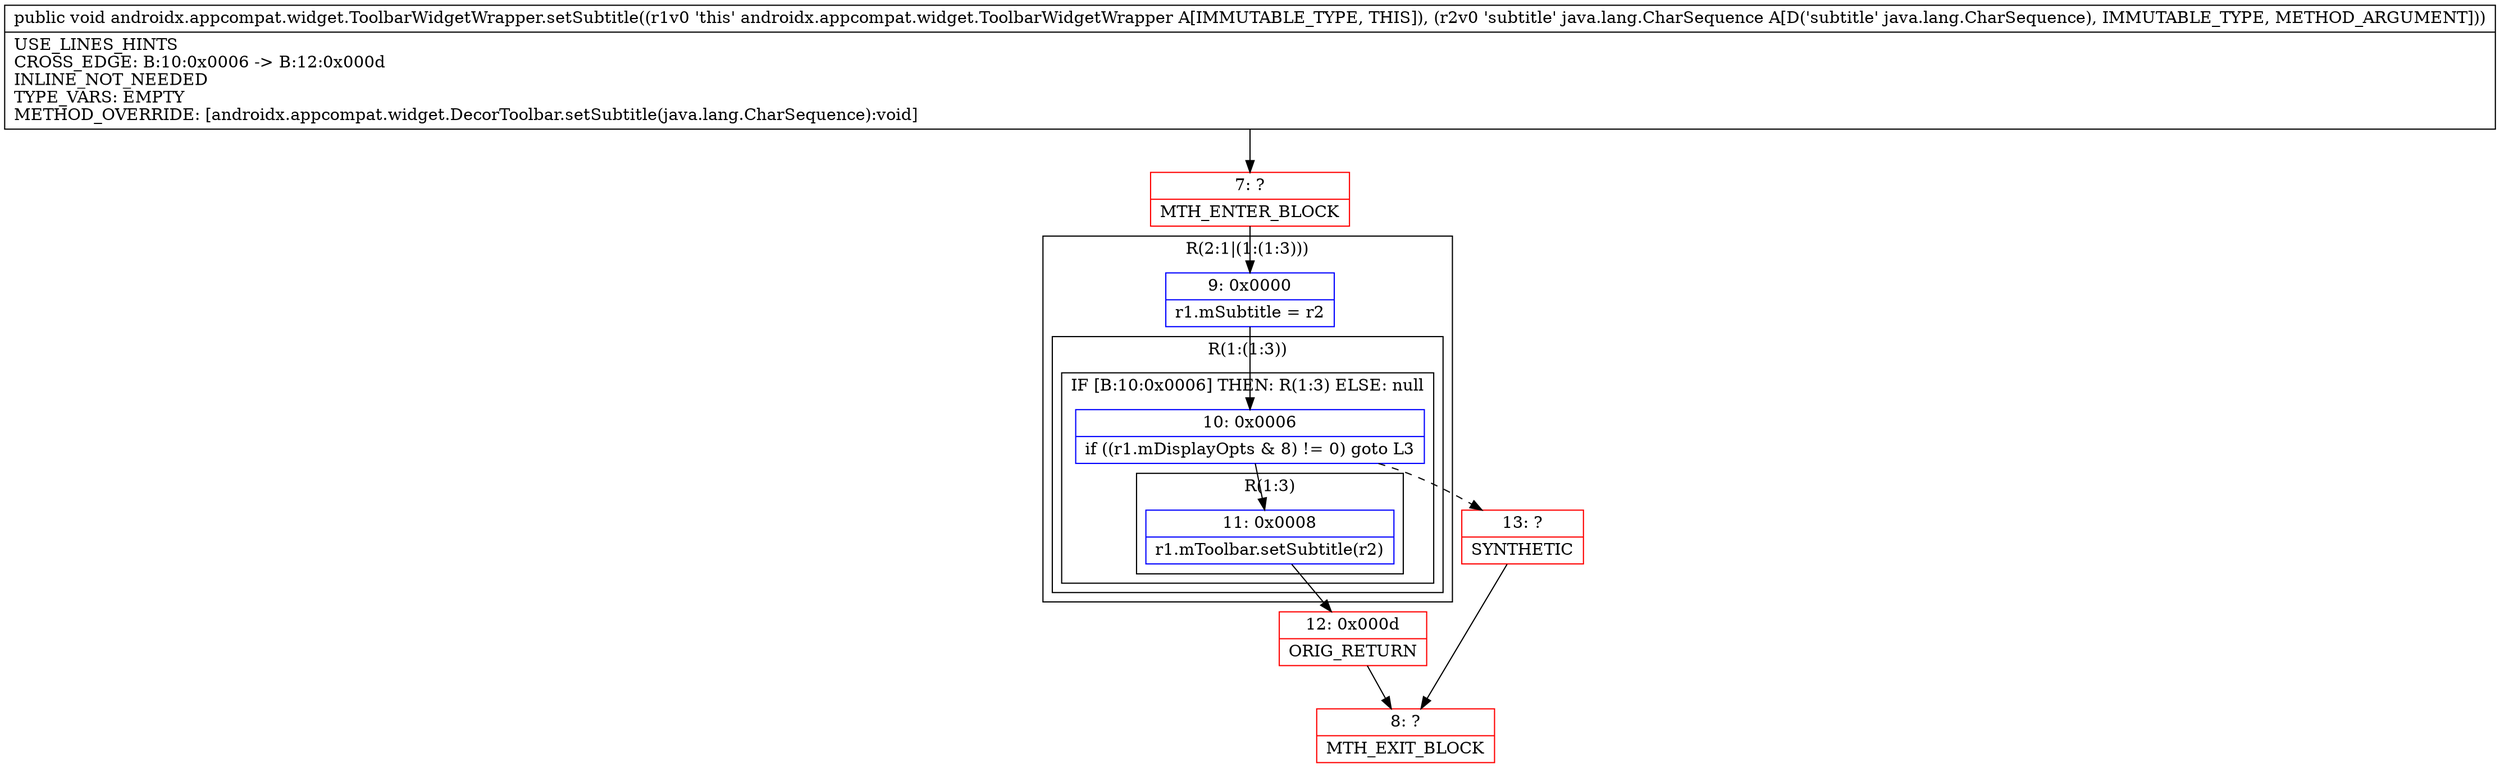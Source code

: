 digraph "CFG forandroidx.appcompat.widget.ToolbarWidgetWrapper.setSubtitle(Ljava\/lang\/CharSequence;)V" {
subgraph cluster_Region_1958849665 {
label = "R(2:1|(1:(1:3)))";
node [shape=record,color=blue];
Node_9 [shape=record,label="{9\:\ 0x0000|r1.mSubtitle = r2\l}"];
subgraph cluster_Region_1575922112 {
label = "R(1:(1:3))";
node [shape=record,color=blue];
subgraph cluster_IfRegion_15215611 {
label = "IF [B:10:0x0006] THEN: R(1:3) ELSE: null";
node [shape=record,color=blue];
Node_10 [shape=record,label="{10\:\ 0x0006|if ((r1.mDisplayOpts & 8) != 0) goto L3\l}"];
subgraph cluster_Region_1604927267 {
label = "R(1:3)";
node [shape=record,color=blue];
Node_11 [shape=record,label="{11\:\ 0x0008|r1.mToolbar.setSubtitle(r2)\l}"];
}
}
}
}
Node_7 [shape=record,color=red,label="{7\:\ ?|MTH_ENTER_BLOCK\l}"];
Node_12 [shape=record,color=red,label="{12\:\ 0x000d|ORIG_RETURN\l}"];
Node_8 [shape=record,color=red,label="{8\:\ ?|MTH_EXIT_BLOCK\l}"];
Node_13 [shape=record,color=red,label="{13\:\ ?|SYNTHETIC\l}"];
MethodNode[shape=record,label="{public void androidx.appcompat.widget.ToolbarWidgetWrapper.setSubtitle((r1v0 'this' androidx.appcompat.widget.ToolbarWidgetWrapper A[IMMUTABLE_TYPE, THIS]), (r2v0 'subtitle' java.lang.CharSequence A[D('subtitle' java.lang.CharSequence), IMMUTABLE_TYPE, METHOD_ARGUMENT]))  | USE_LINES_HINTS\lCROSS_EDGE: B:10:0x0006 \-\> B:12:0x000d\lINLINE_NOT_NEEDED\lTYPE_VARS: EMPTY\lMETHOD_OVERRIDE: [androidx.appcompat.widget.DecorToolbar.setSubtitle(java.lang.CharSequence):void]\l}"];
MethodNode -> Node_7;Node_9 -> Node_10;
Node_10 -> Node_11;
Node_10 -> Node_13[style=dashed];
Node_11 -> Node_12;
Node_7 -> Node_9;
Node_12 -> Node_8;
Node_13 -> Node_8;
}

